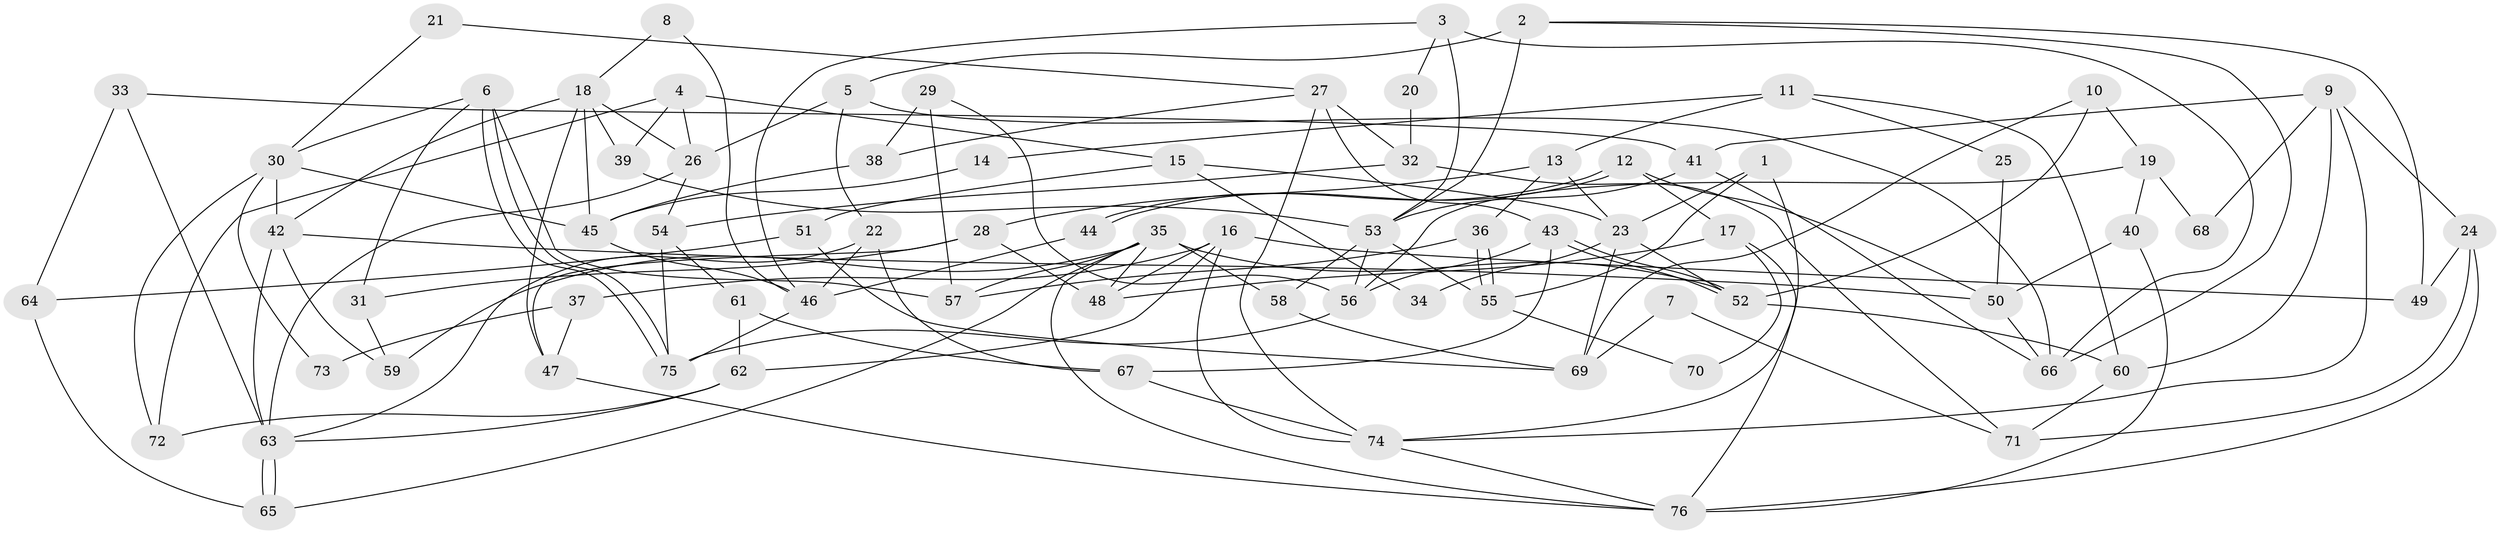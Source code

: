 // Generated by graph-tools (version 1.1) at 2025/26/03/09/25 03:26:14]
// undirected, 76 vertices, 152 edges
graph export_dot {
graph [start="1"]
  node [color=gray90,style=filled];
  1;
  2;
  3;
  4;
  5;
  6;
  7;
  8;
  9;
  10;
  11;
  12;
  13;
  14;
  15;
  16;
  17;
  18;
  19;
  20;
  21;
  22;
  23;
  24;
  25;
  26;
  27;
  28;
  29;
  30;
  31;
  32;
  33;
  34;
  35;
  36;
  37;
  38;
  39;
  40;
  41;
  42;
  43;
  44;
  45;
  46;
  47;
  48;
  49;
  50;
  51;
  52;
  53;
  54;
  55;
  56;
  57;
  58;
  59;
  60;
  61;
  62;
  63;
  64;
  65;
  66;
  67;
  68;
  69;
  70;
  71;
  72;
  73;
  74;
  75;
  76;
  1 -- 55;
  1 -- 74;
  1 -- 23;
  2 -- 53;
  2 -- 5;
  2 -- 49;
  2 -- 66;
  3 -- 53;
  3 -- 66;
  3 -- 20;
  3 -- 46;
  4 -- 26;
  4 -- 39;
  4 -- 15;
  4 -- 72;
  5 -- 22;
  5 -- 66;
  5 -- 26;
  6 -- 57;
  6 -- 75;
  6 -- 75;
  6 -- 30;
  6 -- 31;
  7 -- 71;
  7 -- 69;
  8 -- 18;
  8 -- 46;
  9 -- 74;
  9 -- 24;
  9 -- 41;
  9 -- 60;
  9 -- 68;
  10 -- 52;
  10 -- 19;
  10 -- 69;
  11 -- 60;
  11 -- 13;
  11 -- 14;
  11 -- 25;
  12 -- 44;
  12 -- 44;
  12 -- 50;
  12 -- 17;
  13 -- 36;
  13 -- 23;
  13 -- 28;
  14 -- 45;
  15 -- 51;
  15 -- 23;
  15 -- 34;
  16 -- 48;
  16 -- 74;
  16 -- 37;
  16 -- 49;
  16 -- 62;
  17 -- 48;
  17 -- 70;
  17 -- 76;
  18 -- 42;
  18 -- 45;
  18 -- 26;
  18 -- 39;
  18 -- 47;
  19 -- 40;
  19 -- 56;
  19 -- 68;
  20 -- 32;
  21 -- 30;
  21 -- 27;
  22 -- 46;
  22 -- 63;
  22 -- 67;
  23 -- 34;
  23 -- 52;
  23 -- 69;
  24 -- 76;
  24 -- 49;
  24 -- 71;
  25 -- 50;
  26 -- 54;
  26 -- 63;
  27 -- 74;
  27 -- 32;
  27 -- 38;
  27 -- 43;
  28 -- 31;
  28 -- 47;
  28 -- 48;
  29 -- 38;
  29 -- 56;
  29 -- 57;
  30 -- 72;
  30 -- 42;
  30 -- 45;
  30 -- 73;
  31 -- 59;
  32 -- 54;
  32 -- 71;
  33 -- 41;
  33 -- 63;
  33 -- 64;
  35 -- 52;
  35 -- 76;
  35 -- 48;
  35 -- 57;
  35 -- 58;
  35 -- 59;
  35 -- 65;
  36 -- 57;
  36 -- 55;
  36 -- 55;
  37 -- 47;
  37 -- 73;
  38 -- 45;
  39 -- 53;
  40 -- 50;
  40 -- 76;
  41 -- 53;
  41 -- 66;
  42 -- 63;
  42 -- 50;
  42 -- 59;
  43 -- 52;
  43 -- 52;
  43 -- 56;
  43 -- 67;
  44 -- 46;
  45 -- 46;
  46 -- 75;
  47 -- 76;
  50 -- 66;
  51 -- 69;
  51 -- 64;
  52 -- 60;
  53 -- 58;
  53 -- 56;
  53 -- 55;
  54 -- 61;
  54 -- 75;
  55 -- 70;
  56 -- 75;
  58 -- 69;
  60 -- 71;
  61 -- 67;
  61 -- 62;
  62 -- 63;
  62 -- 72;
  63 -- 65;
  63 -- 65;
  64 -- 65;
  67 -- 74;
  74 -- 76;
}
